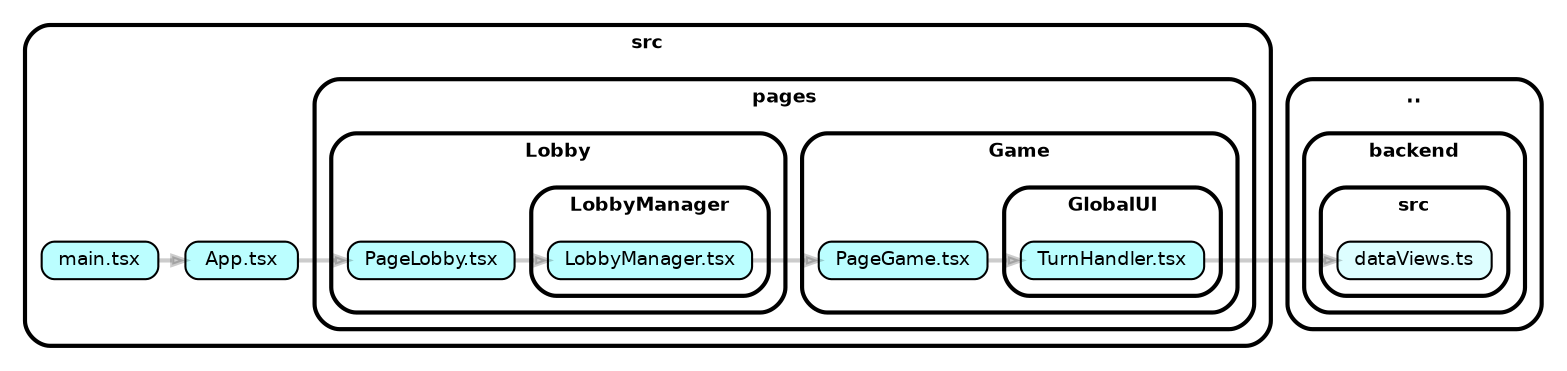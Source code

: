 strict digraph "dependency-cruiser output"{
    rankdir="LR" splines="true" overlap="false" nodesep="0.16" ranksep="0.18" fontname="Helvetica-bold" fontsize="9" style="rounded,bold,filled" fillcolor="#ffffff" compound="true"
    node [shape="box" style="rounded, filled" height="0.2" color="black" fillcolor="#ffffcc" fontcolor="black" fontname="Helvetica" fontsize="9"]
    edge [arrowhead="normal" arrowsize="0.6" penwidth="2.0" color="#00000033" fontname="Helvetica" fontsize="9"]

    subgraph "cluster_.." {label=".." subgraph "cluster_../backend" {label="backend" subgraph "cluster_../backend/src" {label="src" "../backend/src/dataViews.ts" [label=<dataViews.ts> tooltip="dataViews.ts" URL="../backend/src/dataViews.ts" fillcolor="#ddfeff"] } } }
    subgraph "cluster_src" {label="src" "src/App.tsx" [label=<App.tsx> tooltip="App.tsx" URL="src/App.tsx" fillcolor="#bbfeff"] }
    "src/App.tsx" -> "src/pages/Lobby/PageLobby.tsx"
    subgraph "cluster_src" {label="src" "src/main.tsx" [label=<main.tsx> tooltip="main.tsx" URL="src/main.tsx" fillcolor="#bbfeff"] }
    "src/main.tsx" -> "src/App.tsx"
    subgraph "cluster_src" {label="src" subgraph "cluster_src/pages" {label="pages" subgraph "cluster_src/pages/Game" {label="Game" subgraph "cluster_src/pages/Game/GlobalUI" {label="GlobalUI" "src/pages/Game/GlobalUI/TurnHandler.tsx" [label=<TurnHandler.tsx> tooltip="TurnHandler.tsx" URL="src/pages/Game/GlobalUI/TurnHandler.tsx" fillcolor="#bbfeff"] } } } }
    "src/pages/Game/GlobalUI/TurnHandler.tsx" -> "../backend/src/dataViews.ts"
    subgraph "cluster_src" {label="src" subgraph "cluster_src/pages" {label="pages" subgraph "cluster_src/pages/Game" {label="Game" "src/pages/Game/PageGame.tsx" [label=<PageGame.tsx> tooltip="PageGame.tsx" URL="src/pages/Game/PageGame.tsx" fillcolor="#bbfeff"] } } }
    "src/pages/Game/PageGame.tsx" -> "src/pages/Game/GlobalUI/TurnHandler.tsx"
    subgraph "cluster_src" {label="src" subgraph "cluster_src/pages" {label="pages" subgraph "cluster_src/pages/Lobby" {label="Lobby" subgraph "cluster_src/pages/Lobby/LobbyManager" {label="LobbyManager" "src/pages/Lobby/LobbyManager/LobbyManager.tsx" [label=<LobbyManager.tsx> tooltip="LobbyManager.tsx" URL="src/pages/Lobby/LobbyManager/LobbyManager.tsx" fillcolor="#bbfeff"] } } } }
    "src/pages/Lobby/LobbyManager/LobbyManager.tsx" -> "src/pages/Game/PageGame.tsx"
    subgraph "cluster_src" {label="src" subgraph "cluster_src/pages" {label="pages" subgraph "cluster_src/pages/Lobby" {label="Lobby" "src/pages/Lobby/PageLobby.tsx" [label=<PageLobby.tsx> tooltip="PageLobby.tsx" URL="src/pages/Lobby/PageLobby.tsx" fillcolor="#bbfeff"] } } }
    "src/pages/Lobby/PageLobby.tsx" -> "src/pages/Lobby/LobbyManager/LobbyManager.tsx"
}
